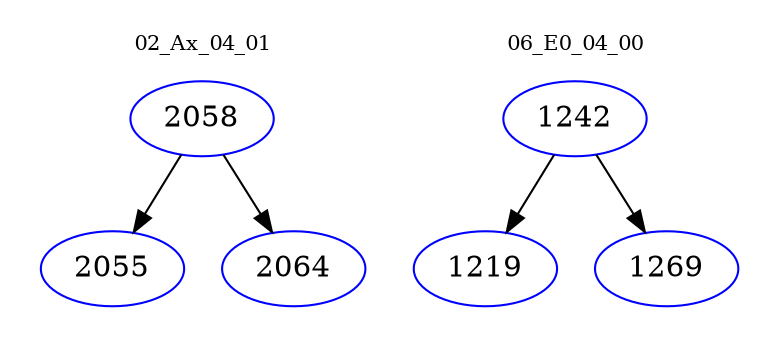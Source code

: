 digraph{
subgraph cluster_0 {
color = white
label = "02_Ax_04_01";
fontsize=10;
T0_2058 [label="2058", color="blue"]
T0_2058 -> T0_2055 [color="black"]
T0_2055 [label="2055", color="blue"]
T0_2058 -> T0_2064 [color="black"]
T0_2064 [label="2064", color="blue"]
}
subgraph cluster_1 {
color = white
label = "06_E0_04_00";
fontsize=10;
T1_1242 [label="1242", color="blue"]
T1_1242 -> T1_1219 [color="black"]
T1_1219 [label="1219", color="blue"]
T1_1242 -> T1_1269 [color="black"]
T1_1269 [label="1269", color="blue"]
}
}
